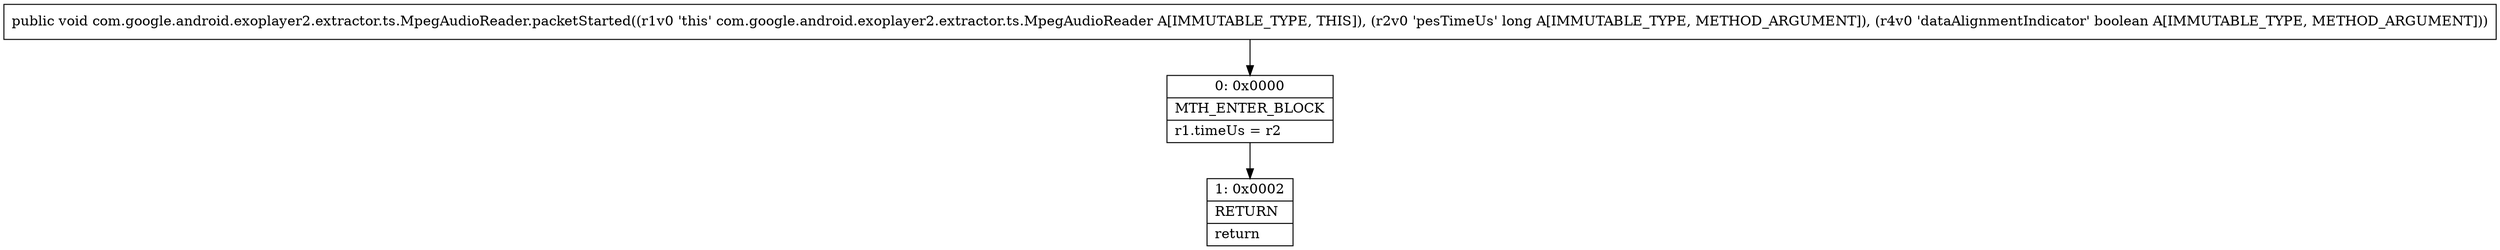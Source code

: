 digraph "CFG forcom.google.android.exoplayer2.extractor.ts.MpegAudioReader.packetStarted(JZ)V" {
Node_0 [shape=record,label="{0\:\ 0x0000|MTH_ENTER_BLOCK\l|r1.timeUs = r2\l}"];
Node_1 [shape=record,label="{1\:\ 0x0002|RETURN\l|return\l}"];
MethodNode[shape=record,label="{public void com.google.android.exoplayer2.extractor.ts.MpegAudioReader.packetStarted((r1v0 'this' com.google.android.exoplayer2.extractor.ts.MpegAudioReader A[IMMUTABLE_TYPE, THIS]), (r2v0 'pesTimeUs' long A[IMMUTABLE_TYPE, METHOD_ARGUMENT]), (r4v0 'dataAlignmentIndicator' boolean A[IMMUTABLE_TYPE, METHOD_ARGUMENT])) }"];
MethodNode -> Node_0;
Node_0 -> Node_1;
}

